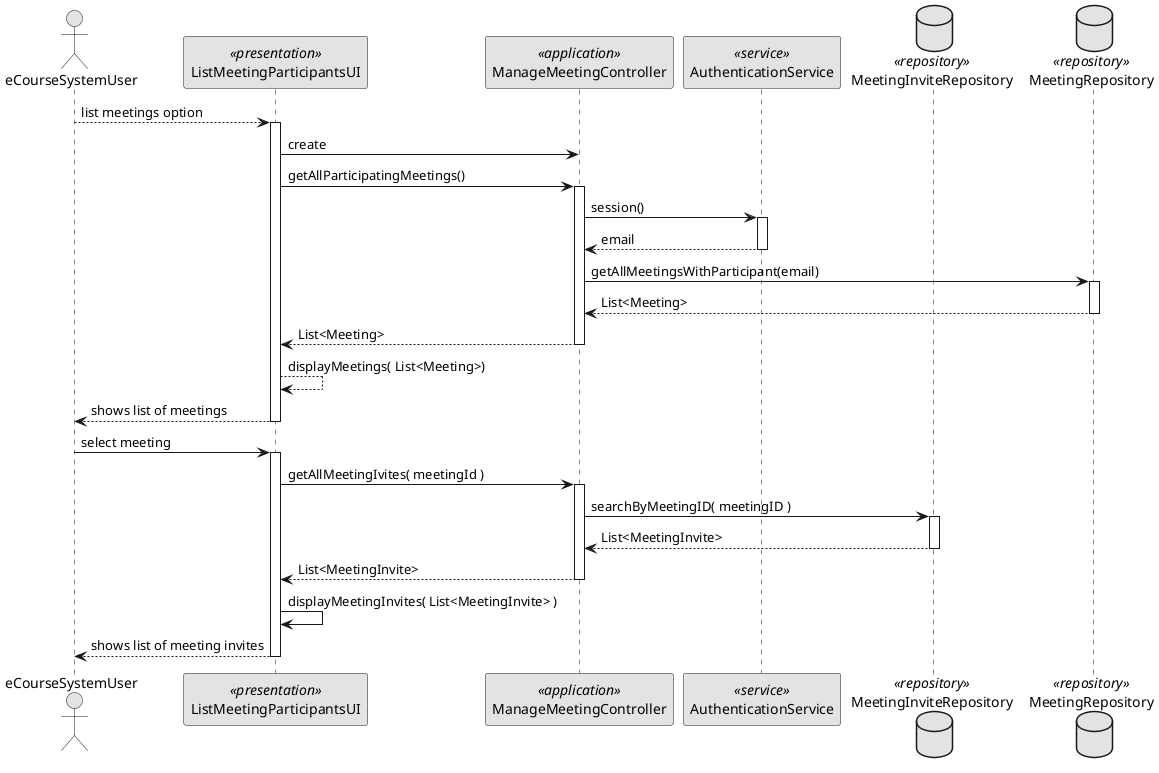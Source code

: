 @startuml
'http://plantuml.com/skinparam.html
skinparam monochrome true
skinparam packageStyle rect



actor eCourseSystemUser as Actor
participant ListMeetingParticipantsUI as UI <<presentation>>
participant ManageMeetingController as Controller <<application>>
participant AuthenticationService as AUTH <<service>>


database MeetingInviteRepository as Repository <<repository>>
database MeetingRepository as Repository2 <<repository>>




Actor --> UI: list meetings option
activate UI
UI -> Controller: create
UI -> Controller: getAllParticipatingMeetings()
    activate Controller
    Controller -> AUTH: session()
        activate AUTH
        AUTH --> Controller: email
        deactivate AUTH

    Controller ->Repository2: getAllMeetingsWithParticipant(email)
        activate Repository2
        Repository2 --> Controller: List<Meeting>
        deactivate Repository2
    Controller --> UI: List<Meeting>
    deactivate Controller
    UI --> UI : displayMeetings( List<Meeting>)
UI --> Actor: shows list of meetings
deactivate UI
Actor -> UI: select meeting
activate UI
UI -> Controller: getAllMeetingIvites( meetingId )
    activate Controller
    Controller ->Repository: searchByMeetingID( meetingID )
        activate Repository
        Repository --> Controller: List<MeetingInvite>
        deactivate Repository
    Controller --> UI: List<MeetingInvite>
    deactivate Controller
UI -> UI : displayMeetingInvites( List<MeetingInvite> )

UI --> Actor : shows list of meeting invites
deactivate UI
@enduml